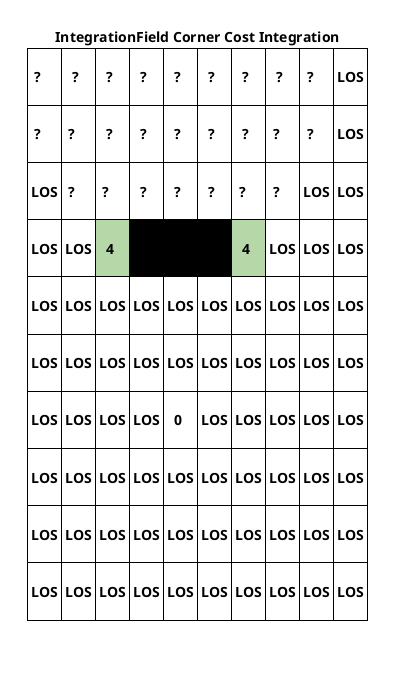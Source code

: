 @startuml int_field_cost_prop0

label 1 [
{{
title
IntegrationField Corner Cost Integration
|\n  ?  \n|\n   ?   \n|\n   ?   \n|\n   ?   \n|\n   ?   \n|\n   ?   \n|\n   ?   \n|\n   ?   \n|\n  ?  \n|\n LOS \n|
|\n  ?  \n|\n  ?  \n|\n   ?   \n|\n   ?   \n|\n   ?   \n|\n   ?   \n|\n   ?   \n|\n  ?  \n|\n  ?  \n|\n LOS \n|
|\n LOS \n|\n  ?  \n|\n  ?  \n|\n   ?   \n|\n   ?   \n|\n   ?   \n|\n  ?  \n|\n  ?  \n|\n LOS \n|\n LOS \n|
|\n LOS \n|\n LOS \n|<#b6d7a8>\n   4   \n|<#000000>\n   X   \n|<#000000>\n   X   \n|<#000000>\n   X   \n|<#b6d7a8>\n   4   \n|\n LOS \n|\n LOS \n|\n LOS \n|
|\n LOS \n|\n LOS \n|\n LOS \n|\n LOS \n|\n LOS \n|\n LOS \n|\n LOS \n|\n LOS \n|\n LOS \n|\n LOS \n|
|\n LOS \n|\n LOS \n|\n LOS \n|\n LOS \n|\n LOS \n|\n LOS \n|\n LOS \n|\n LOS \n|\n LOS \n|\n LOS \n|
|\n LOS \n|\n LOS \n|\n LOS \n|\n LOS \n|\n   0   \n|\n LOS \n|\n LOS \n|\n LOS \n|\n LOS \n|\n LOS \n|
|\n LOS \n|\n LOS \n|\n LOS \n|\n LOS \n|\n LOS \n|\n LOS \n|\n LOS \n|\n LOS \n|\n LOS \n|\n LOS \n|
|\n LOS \n|\n LOS \n|\n LOS \n|\n LOS \n|\n LOS \n|\n LOS \n|\n LOS \n|\n LOS \n|\n LOS \n|\n LOS \n|
|\n LOS \n|\n LOS \n|\n LOS \n|\n LOS \n|\n LOS \n|\n LOS \n|\n LOS \n|\n LOS \n|\n LOS \n|\n LOS \n|
end title
}}

]
@enduml
